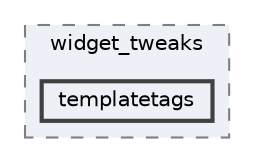 digraph "env/lib/python3.12/site-packages/widget_tweaks/templatetags"
{
 // LATEX_PDF_SIZE
  bgcolor="transparent";
  edge [fontname=Helvetica,fontsize=10,labelfontname=Helvetica,labelfontsize=10];
  node [fontname=Helvetica,fontsize=10,shape=box,height=0.2,width=0.4];
  compound=true
  subgraph clusterdir_0ea978031928636ec7553ebea4496cdc {
    graph [ bgcolor="#edf0f7", pencolor="grey50", label="widget_tweaks", fontname=Helvetica,fontsize=10 style="filled,dashed", URL="dir_0ea978031928636ec7553ebea4496cdc.html",tooltip=""]
  dir_1e810658f4c685ea1dbf3182a74fe816 [label="templatetags", fillcolor="#edf0f7", color="grey25", style="filled,bold", URL="dir_1e810658f4c685ea1dbf3182a74fe816.html",tooltip=""];
  }
}
